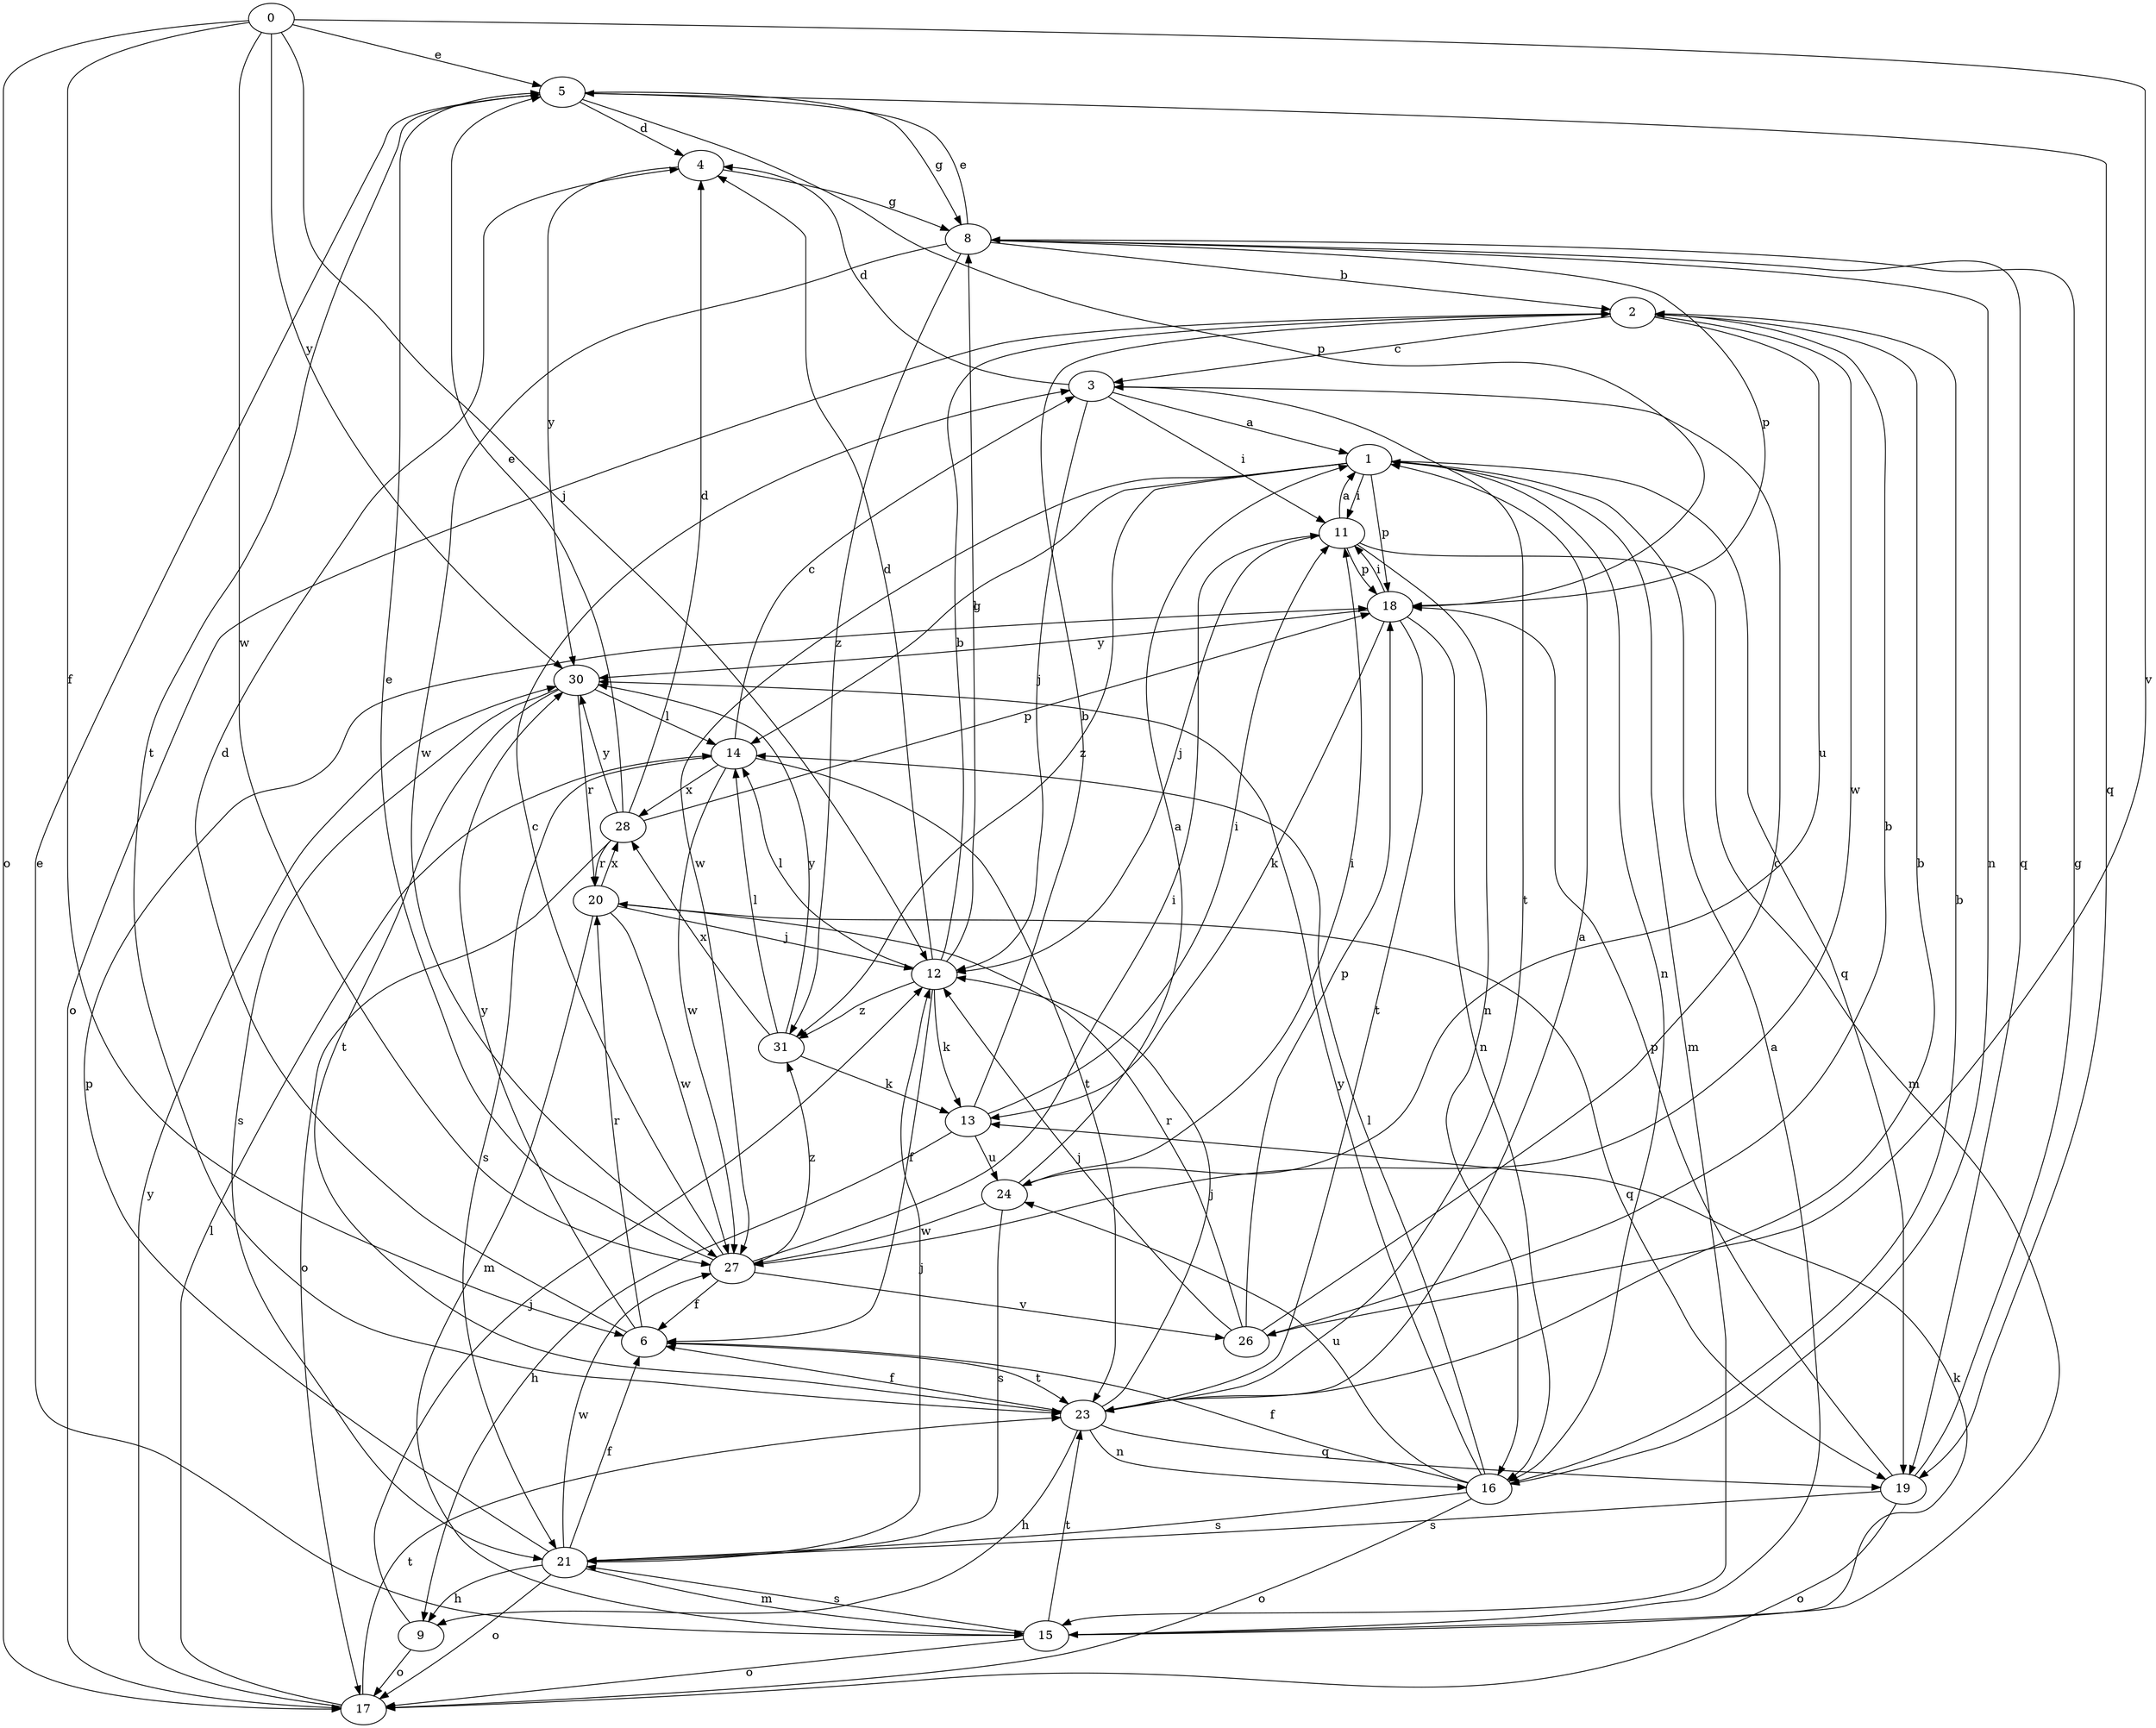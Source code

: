 strict digraph  {
0;
1;
2;
3;
4;
5;
6;
8;
9;
11;
12;
13;
14;
15;
16;
17;
18;
19;
20;
21;
23;
24;
26;
27;
28;
30;
31;
0 -> 5  [label=e];
0 -> 6  [label=f];
0 -> 12  [label=j];
0 -> 17  [label=o];
0 -> 26  [label=v];
0 -> 27  [label=w];
0 -> 30  [label=y];
1 -> 11  [label=i];
1 -> 14  [label=l];
1 -> 15  [label=m];
1 -> 16  [label=n];
1 -> 18  [label=p];
1 -> 19  [label=q];
1 -> 27  [label=w];
1 -> 31  [label=z];
2 -> 3  [label=c];
2 -> 17  [label=o];
2 -> 24  [label=u];
2 -> 27  [label=w];
3 -> 1  [label=a];
3 -> 4  [label=d];
3 -> 11  [label=i];
3 -> 12  [label=j];
3 -> 23  [label=t];
4 -> 8  [label=g];
4 -> 30  [label=y];
5 -> 4  [label=d];
5 -> 8  [label=g];
5 -> 18  [label=p];
5 -> 19  [label=q];
5 -> 23  [label=t];
6 -> 4  [label=d];
6 -> 20  [label=r];
6 -> 23  [label=t];
6 -> 30  [label=y];
8 -> 2  [label=b];
8 -> 5  [label=e];
8 -> 16  [label=n];
8 -> 18  [label=p];
8 -> 19  [label=q];
8 -> 27  [label=w];
8 -> 31  [label=z];
9 -> 12  [label=j];
9 -> 17  [label=o];
11 -> 1  [label=a];
11 -> 12  [label=j];
11 -> 15  [label=m];
11 -> 16  [label=n];
11 -> 18  [label=p];
12 -> 2  [label=b];
12 -> 4  [label=d];
12 -> 6  [label=f];
12 -> 8  [label=g];
12 -> 13  [label=k];
12 -> 14  [label=l];
12 -> 31  [label=z];
13 -> 2  [label=b];
13 -> 9  [label=h];
13 -> 11  [label=i];
13 -> 24  [label=u];
14 -> 3  [label=c];
14 -> 21  [label=s];
14 -> 23  [label=t];
14 -> 27  [label=w];
14 -> 28  [label=x];
15 -> 1  [label=a];
15 -> 5  [label=e];
15 -> 13  [label=k];
15 -> 17  [label=o];
15 -> 21  [label=s];
15 -> 23  [label=t];
16 -> 2  [label=b];
16 -> 6  [label=f];
16 -> 14  [label=l];
16 -> 17  [label=o];
16 -> 21  [label=s];
16 -> 24  [label=u];
16 -> 30  [label=y];
17 -> 14  [label=l];
17 -> 23  [label=t];
17 -> 30  [label=y];
18 -> 11  [label=i];
18 -> 13  [label=k];
18 -> 16  [label=n];
18 -> 23  [label=t];
18 -> 30  [label=y];
19 -> 8  [label=g];
19 -> 17  [label=o];
19 -> 18  [label=p];
19 -> 21  [label=s];
20 -> 12  [label=j];
20 -> 15  [label=m];
20 -> 19  [label=q];
20 -> 27  [label=w];
20 -> 28  [label=x];
21 -> 6  [label=f];
21 -> 9  [label=h];
21 -> 12  [label=j];
21 -> 15  [label=m];
21 -> 17  [label=o];
21 -> 18  [label=p];
21 -> 27  [label=w];
23 -> 1  [label=a];
23 -> 2  [label=b];
23 -> 6  [label=f];
23 -> 9  [label=h];
23 -> 12  [label=j];
23 -> 16  [label=n];
23 -> 19  [label=q];
24 -> 1  [label=a];
24 -> 11  [label=i];
24 -> 21  [label=s];
24 -> 27  [label=w];
26 -> 2  [label=b];
26 -> 3  [label=c];
26 -> 12  [label=j];
26 -> 18  [label=p];
26 -> 20  [label=r];
27 -> 3  [label=c];
27 -> 5  [label=e];
27 -> 6  [label=f];
27 -> 11  [label=i];
27 -> 26  [label=v];
27 -> 31  [label=z];
28 -> 4  [label=d];
28 -> 5  [label=e];
28 -> 17  [label=o];
28 -> 18  [label=p];
28 -> 20  [label=r];
28 -> 30  [label=y];
30 -> 14  [label=l];
30 -> 20  [label=r];
30 -> 21  [label=s];
30 -> 23  [label=t];
31 -> 13  [label=k];
31 -> 14  [label=l];
31 -> 28  [label=x];
31 -> 30  [label=y];
}
